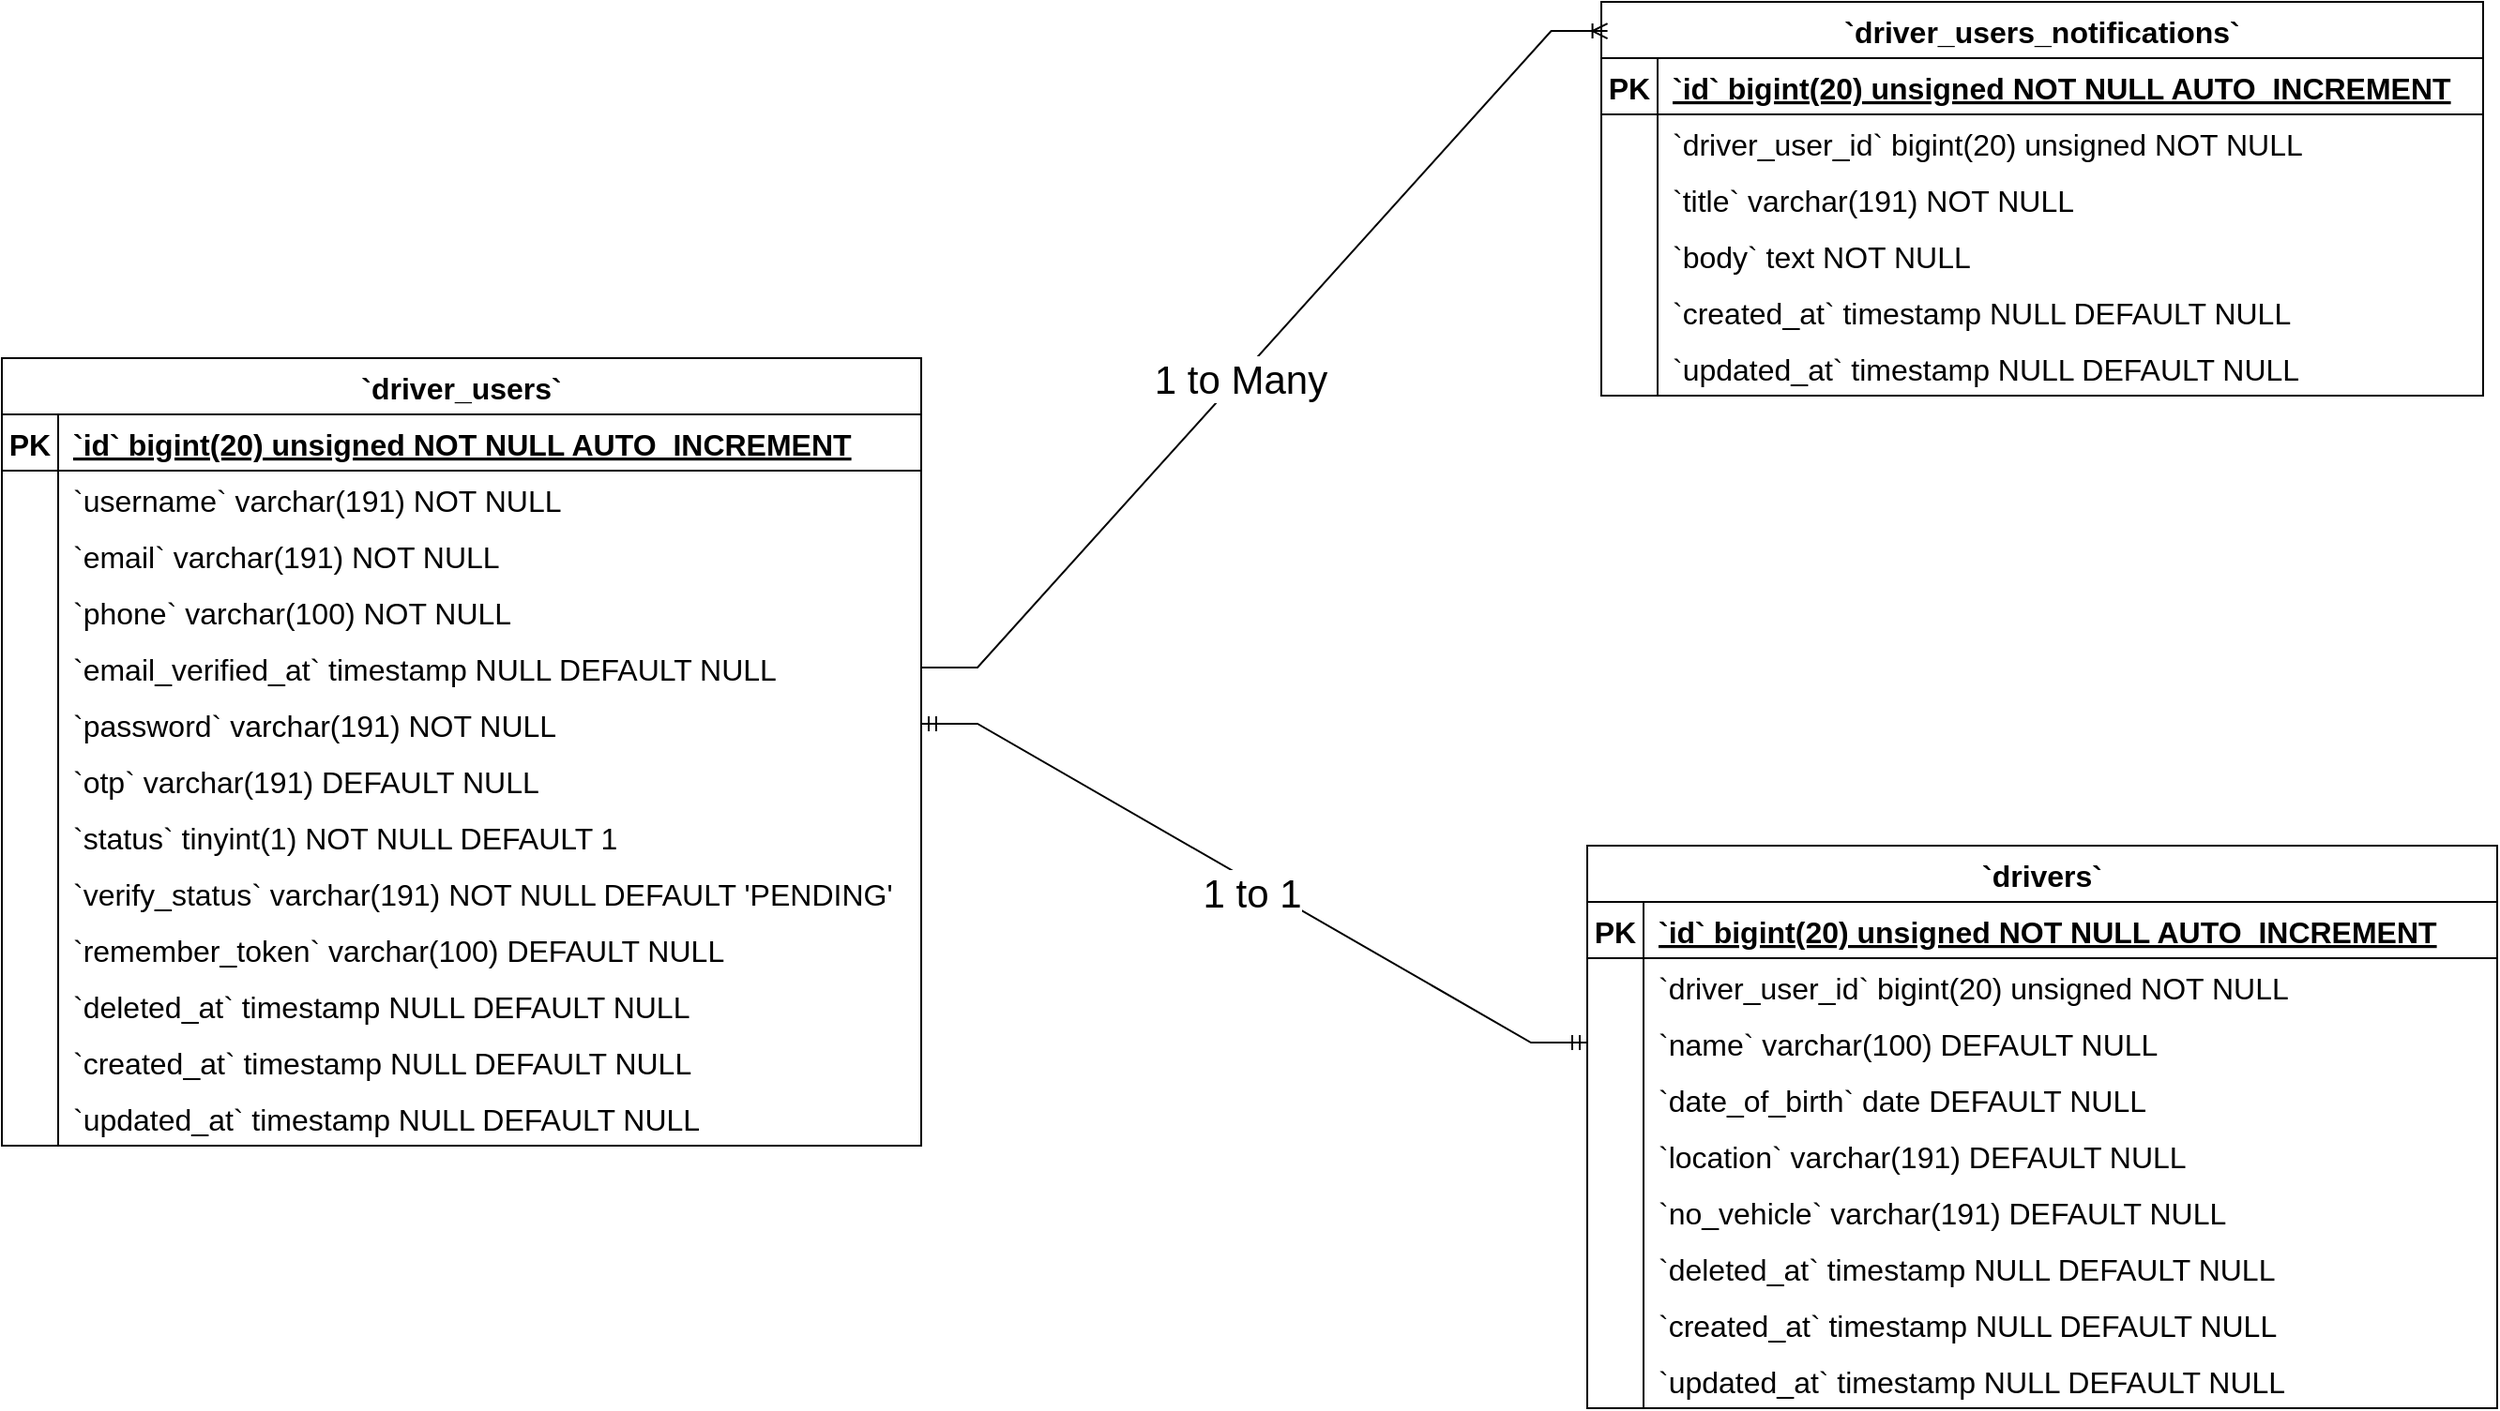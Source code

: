 <mxfile version="24.2.8" type="github">
  <diagram name="Page-1" id="mYSheAjxuDzlM1OwTrg1">
    <mxGraphModel dx="2294" dy="749" grid="1" gridSize="10" guides="1" tooltips="1" connect="1" arrows="1" fold="1" page="1" pageScale="1" pageWidth="850" pageHeight="1100" math="0" shadow="0">
      <root>
        <mxCell id="0" />
        <mxCell id="1" parent="0" />
        <mxCell id="p3_Wb0V0BwmXtn1FnA3j-1" value="`driver_users`" style="shape=table;startSize=30;container=1;collapsible=1;childLayout=tableLayout;fixedRows=1;rowLines=0;fontStyle=1;align=center;resizeLast=1;fontSize=16;" vertex="1" parent="1">
          <mxGeometry x="-420" y="480" width="490" height="420" as="geometry" />
        </mxCell>
        <mxCell id="p3_Wb0V0BwmXtn1FnA3j-2" value="" style="shape=tableRow;horizontal=0;startSize=0;swimlaneHead=0;swimlaneBody=0;fillColor=none;collapsible=0;dropTarget=0;points=[[0,0.5],[1,0.5]];portConstraint=eastwest;strokeColor=inherit;top=0;left=0;right=0;bottom=1;fontSize=16;" vertex="1" parent="p3_Wb0V0BwmXtn1FnA3j-1">
          <mxGeometry y="30" width="490" height="30" as="geometry" />
        </mxCell>
        <mxCell id="p3_Wb0V0BwmXtn1FnA3j-3" value="PK" style="shape=partialRectangle;overflow=hidden;connectable=0;fillColor=none;strokeColor=inherit;top=0;left=0;bottom=0;right=0;fontStyle=1;fontSize=16;" vertex="1" parent="p3_Wb0V0BwmXtn1FnA3j-2">
          <mxGeometry width="30" height="30" as="geometry">
            <mxRectangle width="30" height="30" as="alternateBounds" />
          </mxGeometry>
        </mxCell>
        <mxCell id="p3_Wb0V0BwmXtn1FnA3j-4" value="`id` bigint(20) unsigned NOT NULL AUTO_INCREMENT" style="shape=partialRectangle;overflow=hidden;connectable=0;fillColor=none;align=left;strokeColor=inherit;top=0;left=0;bottom=0;right=0;spacingLeft=6;fontStyle=5;fontSize=16;" vertex="1" parent="p3_Wb0V0BwmXtn1FnA3j-2">
          <mxGeometry x="30" width="460" height="30" as="geometry">
            <mxRectangle width="460" height="30" as="alternateBounds" />
          </mxGeometry>
        </mxCell>
        <mxCell id="p3_Wb0V0BwmXtn1FnA3j-5" value="" style="shape=tableRow;horizontal=0;startSize=0;swimlaneHead=0;swimlaneBody=0;fillColor=none;collapsible=0;dropTarget=0;points=[[0,0.5],[1,0.5]];portConstraint=eastwest;strokeColor=inherit;top=0;left=0;right=0;bottom=0;fontSize=16;" vertex="1" parent="p3_Wb0V0BwmXtn1FnA3j-1">
          <mxGeometry y="60" width="490" height="30" as="geometry" />
        </mxCell>
        <mxCell id="p3_Wb0V0BwmXtn1FnA3j-6" value="" style="shape=partialRectangle;overflow=hidden;connectable=0;fillColor=none;strokeColor=inherit;top=0;left=0;bottom=0;right=0;fontSize=16;" vertex="1" parent="p3_Wb0V0BwmXtn1FnA3j-5">
          <mxGeometry width="30" height="30" as="geometry">
            <mxRectangle width="30" height="30" as="alternateBounds" />
          </mxGeometry>
        </mxCell>
        <mxCell id="p3_Wb0V0BwmXtn1FnA3j-7" value="`username` varchar(191) NOT NULL" style="shape=partialRectangle;overflow=hidden;connectable=0;fillColor=none;align=left;strokeColor=inherit;top=0;left=0;bottom=0;right=0;spacingLeft=6;fontSize=16;" vertex="1" parent="p3_Wb0V0BwmXtn1FnA3j-5">
          <mxGeometry x="30" width="460" height="30" as="geometry">
            <mxRectangle width="460" height="30" as="alternateBounds" />
          </mxGeometry>
        </mxCell>
        <mxCell id="p3_Wb0V0BwmXtn1FnA3j-8" value="" style="shape=tableRow;horizontal=0;startSize=0;swimlaneHead=0;swimlaneBody=0;fillColor=none;collapsible=0;dropTarget=0;points=[[0,0.5],[1,0.5]];portConstraint=eastwest;strokeColor=inherit;top=0;left=0;right=0;bottom=0;fontSize=16;" vertex="1" parent="p3_Wb0V0BwmXtn1FnA3j-1">
          <mxGeometry y="90" width="490" height="30" as="geometry" />
        </mxCell>
        <mxCell id="p3_Wb0V0BwmXtn1FnA3j-9" value="" style="shape=partialRectangle;overflow=hidden;connectable=0;fillColor=none;strokeColor=inherit;top=0;left=0;bottom=0;right=0;fontSize=16;" vertex="1" parent="p3_Wb0V0BwmXtn1FnA3j-8">
          <mxGeometry width="30" height="30" as="geometry">
            <mxRectangle width="30" height="30" as="alternateBounds" />
          </mxGeometry>
        </mxCell>
        <mxCell id="p3_Wb0V0BwmXtn1FnA3j-10" value="`email` varchar(191) NOT NULL" style="shape=partialRectangle;overflow=hidden;connectable=0;fillColor=none;align=left;strokeColor=inherit;top=0;left=0;bottom=0;right=0;spacingLeft=6;fontSize=16;" vertex="1" parent="p3_Wb0V0BwmXtn1FnA3j-8">
          <mxGeometry x="30" width="460" height="30" as="geometry">
            <mxRectangle width="460" height="30" as="alternateBounds" />
          </mxGeometry>
        </mxCell>
        <mxCell id="p3_Wb0V0BwmXtn1FnA3j-11" value="" style="shape=tableRow;horizontal=0;startSize=0;swimlaneHead=0;swimlaneBody=0;fillColor=none;collapsible=0;dropTarget=0;points=[[0,0.5],[1,0.5]];portConstraint=eastwest;strokeColor=inherit;top=0;left=0;right=0;bottom=0;fontSize=16;" vertex="1" parent="p3_Wb0V0BwmXtn1FnA3j-1">
          <mxGeometry y="120" width="490" height="30" as="geometry" />
        </mxCell>
        <mxCell id="p3_Wb0V0BwmXtn1FnA3j-12" value="" style="shape=partialRectangle;overflow=hidden;connectable=0;fillColor=none;strokeColor=inherit;top=0;left=0;bottom=0;right=0;fontSize=16;" vertex="1" parent="p3_Wb0V0BwmXtn1FnA3j-11">
          <mxGeometry width="30" height="30" as="geometry">
            <mxRectangle width="30" height="30" as="alternateBounds" />
          </mxGeometry>
        </mxCell>
        <mxCell id="p3_Wb0V0BwmXtn1FnA3j-13" value="`phone` varchar(100) NOT NULL" style="shape=partialRectangle;overflow=hidden;connectable=0;fillColor=none;align=left;strokeColor=inherit;top=0;left=0;bottom=0;right=0;spacingLeft=6;fontSize=16;" vertex="1" parent="p3_Wb0V0BwmXtn1FnA3j-11">
          <mxGeometry x="30" width="460" height="30" as="geometry">
            <mxRectangle width="460" height="30" as="alternateBounds" />
          </mxGeometry>
        </mxCell>
        <mxCell id="p3_Wb0V0BwmXtn1FnA3j-14" value="" style="shape=tableRow;horizontal=0;startSize=0;swimlaneHead=0;swimlaneBody=0;fillColor=none;collapsible=0;dropTarget=0;points=[[0,0.5],[1,0.5]];portConstraint=eastwest;strokeColor=inherit;top=0;left=0;right=0;bottom=0;fontSize=16;" vertex="1" parent="p3_Wb0V0BwmXtn1FnA3j-1">
          <mxGeometry y="150" width="490" height="30" as="geometry" />
        </mxCell>
        <mxCell id="p3_Wb0V0BwmXtn1FnA3j-15" value="" style="shape=partialRectangle;overflow=hidden;connectable=0;fillColor=none;strokeColor=inherit;top=0;left=0;bottom=0;right=0;fontSize=16;" vertex="1" parent="p3_Wb0V0BwmXtn1FnA3j-14">
          <mxGeometry width="30" height="30" as="geometry">
            <mxRectangle width="30" height="30" as="alternateBounds" />
          </mxGeometry>
        </mxCell>
        <mxCell id="p3_Wb0V0BwmXtn1FnA3j-16" value="`email_verified_at` timestamp NULL DEFAULT NULL" style="shape=partialRectangle;overflow=hidden;connectable=0;fillColor=none;align=left;strokeColor=inherit;top=0;left=0;bottom=0;right=0;spacingLeft=6;fontSize=16;" vertex="1" parent="p3_Wb0V0BwmXtn1FnA3j-14">
          <mxGeometry x="30" width="460" height="30" as="geometry">
            <mxRectangle width="460" height="30" as="alternateBounds" />
          </mxGeometry>
        </mxCell>
        <mxCell id="p3_Wb0V0BwmXtn1FnA3j-17" value="" style="shape=tableRow;horizontal=0;startSize=0;swimlaneHead=0;swimlaneBody=0;fillColor=none;collapsible=0;dropTarget=0;points=[[0,0.5],[1,0.5]];portConstraint=eastwest;strokeColor=inherit;top=0;left=0;right=0;bottom=0;fontSize=16;" vertex="1" parent="p3_Wb0V0BwmXtn1FnA3j-1">
          <mxGeometry y="180" width="490" height="30" as="geometry" />
        </mxCell>
        <mxCell id="p3_Wb0V0BwmXtn1FnA3j-18" value="" style="shape=partialRectangle;overflow=hidden;connectable=0;fillColor=none;strokeColor=inherit;top=0;left=0;bottom=0;right=0;fontSize=16;" vertex="1" parent="p3_Wb0V0BwmXtn1FnA3j-17">
          <mxGeometry width="30" height="30" as="geometry">
            <mxRectangle width="30" height="30" as="alternateBounds" />
          </mxGeometry>
        </mxCell>
        <mxCell id="p3_Wb0V0BwmXtn1FnA3j-19" value="`password` varchar(191) NOT NULL" style="shape=partialRectangle;overflow=hidden;connectable=0;fillColor=none;align=left;strokeColor=inherit;top=0;left=0;bottom=0;right=0;spacingLeft=6;fontSize=16;" vertex="1" parent="p3_Wb0V0BwmXtn1FnA3j-17">
          <mxGeometry x="30" width="460" height="30" as="geometry">
            <mxRectangle width="460" height="30" as="alternateBounds" />
          </mxGeometry>
        </mxCell>
        <mxCell id="p3_Wb0V0BwmXtn1FnA3j-20" value="" style="shape=tableRow;horizontal=0;startSize=0;swimlaneHead=0;swimlaneBody=0;fillColor=none;collapsible=0;dropTarget=0;points=[[0,0.5],[1,0.5]];portConstraint=eastwest;strokeColor=inherit;top=0;left=0;right=0;bottom=0;fontSize=16;" vertex="1" parent="p3_Wb0V0BwmXtn1FnA3j-1">
          <mxGeometry y="210" width="490" height="30" as="geometry" />
        </mxCell>
        <mxCell id="p3_Wb0V0BwmXtn1FnA3j-21" value="" style="shape=partialRectangle;overflow=hidden;connectable=0;fillColor=none;strokeColor=inherit;top=0;left=0;bottom=0;right=0;fontSize=16;" vertex="1" parent="p3_Wb0V0BwmXtn1FnA3j-20">
          <mxGeometry width="30" height="30" as="geometry">
            <mxRectangle width="30" height="30" as="alternateBounds" />
          </mxGeometry>
        </mxCell>
        <mxCell id="p3_Wb0V0BwmXtn1FnA3j-22" value="`otp` varchar(191) DEFAULT NULL" style="shape=partialRectangle;overflow=hidden;connectable=0;fillColor=none;align=left;strokeColor=inherit;top=0;left=0;bottom=0;right=0;spacingLeft=6;fontSize=16;" vertex="1" parent="p3_Wb0V0BwmXtn1FnA3j-20">
          <mxGeometry x="30" width="460" height="30" as="geometry">
            <mxRectangle width="460" height="30" as="alternateBounds" />
          </mxGeometry>
        </mxCell>
        <mxCell id="p3_Wb0V0BwmXtn1FnA3j-23" value="" style="shape=tableRow;horizontal=0;startSize=0;swimlaneHead=0;swimlaneBody=0;fillColor=none;collapsible=0;dropTarget=0;points=[[0,0.5],[1,0.5]];portConstraint=eastwest;strokeColor=inherit;top=0;left=0;right=0;bottom=0;fontSize=16;" vertex="1" parent="p3_Wb0V0BwmXtn1FnA3j-1">
          <mxGeometry y="240" width="490" height="30" as="geometry" />
        </mxCell>
        <mxCell id="p3_Wb0V0BwmXtn1FnA3j-24" value="" style="shape=partialRectangle;overflow=hidden;connectable=0;fillColor=none;strokeColor=inherit;top=0;left=0;bottom=0;right=0;fontSize=16;" vertex="1" parent="p3_Wb0V0BwmXtn1FnA3j-23">
          <mxGeometry width="30" height="30" as="geometry">
            <mxRectangle width="30" height="30" as="alternateBounds" />
          </mxGeometry>
        </mxCell>
        <mxCell id="p3_Wb0V0BwmXtn1FnA3j-25" value="`status` tinyint(1) NOT NULL DEFAULT 1" style="shape=partialRectangle;overflow=hidden;connectable=0;fillColor=none;align=left;strokeColor=inherit;top=0;left=0;bottom=0;right=0;spacingLeft=6;fontSize=16;" vertex="1" parent="p3_Wb0V0BwmXtn1FnA3j-23">
          <mxGeometry x="30" width="460" height="30" as="geometry">
            <mxRectangle width="460" height="30" as="alternateBounds" />
          </mxGeometry>
        </mxCell>
        <mxCell id="p3_Wb0V0BwmXtn1FnA3j-26" value="" style="shape=tableRow;horizontal=0;startSize=0;swimlaneHead=0;swimlaneBody=0;fillColor=none;collapsible=0;dropTarget=0;points=[[0,0.5],[1,0.5]];portConstraint=eastwest;strokeColor=inherit;top=0;left=0;right=0;bottom=0;fontSize=16;" vertex="1" parent="p3_Wb0V0BwmXtn1FnA3j-1">
          <mxGeometry y="270" width="490" height="30" as="geometry" />
        </mxCell>
        <mxCell id="p3_Wb0V0BwmXtn1FnA3j-27" value="" style="shape=partialRectangle;overflow=hidden;connectable=0;fillColor=none;strokeColor=inherit;top=0;left=0;bottom=0;right=0;fontSize=16;" vertex="1" parent="p3_Wb0V0BwmXtn1FnA3j-26">
          <mxGeometry width="30" height="30" as="geometry">
            <mxRectangle width="30" height="30" as="alternateBounds" />
          </mxGeometry>
        </mxCell>
        <mxCell id="p3_Wb0V0BwmXtn1FnA3j-28" value="`verify_status` varchar(191) NOT NULL DEFAULT &#39;PENDING&#39;" style="shape=partialRectangle;overflow=hidden;connectable=0;fillColor=none;align=left;strokeColor=inherit;top=0;left=0;bottom=0;right=0;spacingLeft=6;fontSize=16;" vertex="1" parent="p3_Wb0V0BwmXtn1FnA3j-26">
          <mxGeometry x="30" width="460" height="30" as="geometry">
            <mxRectangle width="460" height="30" as="alternateBounds" />
          </mxGeometry>
        </mxCell>
        <mxCell id="p3_Wb0V0BwmXtn1FnA3j-29" value="" style="shape=tableRow;horizontal=0;startSize=0;swimlaneHead=0;swimlaneBody=0;fillColor=none;collapsible=0;dropTarget=0;points=[[0,0.5],[1,0.5]];portConstraint=eastwest;strokeColor=inherit;top=0;left=0;right=0;bottom=0;fontSize=16;" vertex="1" parent="p3_Wb0V0BwmXtn1FnA3j-1">
          <mxGeometry y="300" width="490" height="30" as="geometry" />
        </mxCell>
        <mxCell id="p3_Wb0V0BwmXtn1FnA3j-30" value="" style="shape=partialRectangle;overflow=hidden;connectable=0;fillColor=none;strokeColor=inherit;top=0;left=0;bottom=0;right=0;fontSize=16;" vertex="1" parent="p3_Wb0V0BwmXtn1FnA3j-29">
          <mxGeometry width="30" height="30" as="geometry">
            <mxRectangle width="30" height="30" as="alternateBounds" />
          </mxGeometry>
        </mxCell>
        <mxCell id="p3_Wb0V0BwmXtn1FnA3j-31" value="`remember_token` varchar(100) DEFAULT NULL" style="shape=partialRectangle;overflow=hidden;connectable=0;fillColor=none;align=left;strokeColor=inherit;top=0;left=0;bottom=0;right=0;spacingLeft=6;fontSize=16;" vertex="1" parent="p3_Wb0V0BwmXtn1FnA3j-29">
          <mxGeometry x="30" width="460" height="30" as="geometry">
            <mxRectangle width="460" height="30" as="alternateBounds" />
          </mxGeometry>
        </mxCell>
        <mxCell id="p3_Wb0V0BwmXtn1FnA3j-32" value="" style="shape=tableRow;horizontal=0;startSize=0;swimlaneHead=0;swimlaneBody=0;fillColor=none;collapsible=0;dropTarget=0;points=[[0,0.5],[1,0.5]];portConstraint=eastwest;strokeColor=inherit;top=0;left=0;right=0;bottom=0;fontSize=16;" vertex="1" parent="p3_Wb0V0BwmXtn1FnA3j-1">
          <mxGeometry y="330" width="490" height="30" as="geometry" />
        </mxCell>
        <mxCell id="p3_Wb0V0BwmXtn1FnA3j-33" value="" style="shape=partialRectangle;overflow=hidden;connectable=0;fillColor=none;strokeColor=inherit;top=0;left=0;bottom=0;right=0;fontSize=16;" vertex="1" parent="p3_Wb0V0BwmXtn1FnA3j-32">
          <mxGeometry width="30" height="30" as="geometry">
            <mxRectangle width="30" height="30" as="alternateBounds" />
          </mxGeometry>
        </mxCell>
        <mxCell id="p3_Wb0V0BwmXtn1FnA3j-34" value="`deleted_at` timestamp NULL DEFAULT NULL" style="shape=partialRectangle;overflow=hidden;connectable=0;fillColor=none;align=left;strokeColor=inherit;top=0;left=0;bottom=0;right=0;spacingLeft=6;fontSize=16;" vertex="1" parent="p3_Wb0V0BwmXtn1FnA3j-32">
          <mxGeometry x="30" width="460" height="30" as="geometry">
            <mxRectangle width="460" height="30" as="alternateBounds" />
          </mxGeometry>
        </mxCell>
        <mxCell id="p3_Wb0V0BwmXtn1FnA3j-35" value="" style="shape=tableRow;horizontal=0;startSize=0;swimlaneHead=0;swimlaneBody=0;fillColor=none;collapsible=0;dropTarget=0;points=[[0,0.5],[1,0.5]];portConstraint=eastwest;strokeColor=inherit;top=0;left=0;right=0;bottom=0;fontSize=16;" vertex="1" parent="p3_Wb0V0BwmXtn1FnA3j-1">
          <mxGeometry y="360" width="490" height="30" as="geometry" />
        </mxCell>
        <mxCell id="p3_Wb0V0BwmXtn1FnA3j-36" value="" style="shape=partialRectangle;overflow=hidden;connectable=0;fillColor=none;strokeColor=inherit;top=0;left=0;bottom=0;right=0;fontSize=16;" vertex="1" parent="p3_Wb0V0BwmXtn1FnA3j-35">
          <mxGeometry width="30" height="30" as="geometry">
            <mxRectangle width="30" height="30" as="alternateBounds" />
          </mxGeometry>
        </mxCell>
        <mxCell id="p3_Wb0V0BwmXtn1FnA3j-37" value="`created_at` timestamp NULL DEFAULT NULL" style="shape=partialRectangle;overflow=hidden;connectable=0;fillColor=none;align=left;strokeColor=inherit;top=0;left=0;bottom=0;right=0;spacingLeft=6;fontSize=16;" vertex="1" parent="p3_Wb0V0BwmXtn1FnA3j-35">
          <mxGeometry x="30" width="460" height="30" as="geometry">
            <mxRectangle width="460" height="30" as="alternateBounds" />
          </mxGeometry>
        </mxCell>
        <mxCell id="p3_Wb0V0BwmXtn1FnA3j-38" value="" style="shape=tableRow;horizontal=0;startSize=0;swimlaneHead=0;swimlaneBody=0;fillColor=none;collapsible=0;dropTarget=0;points=[[0,0.5],[1,0.5]];portConstraint=eastwest;strokeColor=inherit;top=0;left=0;right=0;bottom=0;fontSize=16;" vertex="1" parent="p3_Wb0V0BwmXtn1FnA3j-1">
          <mxGeometry y="390" width="490" height="30" as="geometry" />
        </mxCell>
        <mxCell id="p3_Wb0V0BwmXtn1FnA3j-39" value="" style="shape=partialRectangle;overflow=hidden;connectable=0;fillColor=none;strokeColor=inherit;top=0;left=0;bottom=0;right=0;fontSize=16;" vertex="1" parent="p3_Wb0V0BwmXtn1FnA3j-38">
          <mxGeometry width="30" height="30" as="geometry">
            <mxRectangle width="30" height="30" as="alternateBounds" />
          </mxGeometry>
        </mxCell>
        <mxCell id="p3_Wb0V0BwmXtn1FnA3j-40" value="`updated_at` timestamp NULL DEFAULT NULL" style="shape=partialRectangle;overflow=hidden;connectable=0;fillColor=none;align=left;strokeColor=inherit;top=0;left=0;bottom=0;right=0;spacingLeft=6;fontSize=16;" vertex="1" parent="p3_Wb0V0BwmXtn1FnA3j-38">
          <mxGeometry x="30" width="460" height="30" as="geometry">
            <mxRectangle width="460" height="30" as="alternateBounds" />
          </mxGeometry>
        </mxCell>
        <mxCell id="p3_Wb0V0BwmXtn1FnA3j-50" value="`driver_users_notifications`" style="shape=table;startSize=30;container=1;collapsible=1;childLayout=tableLayout;fixedRows=1;rowLines=0;fontStyle=1;align=center;resizeLast=1;fontSize=16;" vertex="1" parent="1">
          <mxGeometry x="432.5" y="290" width="470" height="210" as="geometry" />
        </mxCell>
        <mxCell id="p3_Wb0V0BwmXtn1FnA3j-51" value="" style="shape=tableRow;horizontal=0;startSize=0;swimlaneHead=0;swimlaneBody=0;fillColor=none;collapsible=0;dropTarget=0;points=[[0,0.5],[1,0.5]];portConstraint=eastwest;strokeColor=inherit;top=0;left=0;right=0;bottom=1;fontSize=16;" vertex="1" parent="p3_Wb0V0BwmXtn1FnA3j-50">
          <mxGeometry y="30" width="470" height="30" as="geometry" />
        </mxCell>
        <mxCell id="p3_Wb0V0BwmXtn1FnA3j-52" value="PK" style="shape=partialRectangle;overflow=hidden;connectable=0;fillColor=none;strokeColor=inherit;top=0;left=0;bottom=0;right=0;fontStyle=1;fontSize=16;" vertex="1" parent="p3_Wb0V0BwmXtn1FnA3j-51">
          <mxGeometry width="30" height="30" as="geometry">
            <mxRectangle width="30" height="30" as="alternateBounds" />
          </mxGeometry>
        </mxCell>
        <mxCell id="p3_Wb0V0BwmXtn1FnA3j-53" value="`id` bigint(20) unsigned NOT NULL AUTO_INCREMENT" style="shape=partialRectangle;overflow=hidden;connectable=0;fillColor=none;align=left;strokeColor=inherit;top=0;left=0;bottom=0;right=0;spacingLeft=6;fontStyle=5;fontSize=16;" vertex="1" parent="p3_Wb0V0BwmXtn1FnA3j-51">
          <mxGeometry x="30" width="440" height="30" as="geometry">
            <mxRectangle width="440" height="30" as="alternateBounds" />
          </mxGeometry>
        </mxCell>
        <mxCell id="p3_Wb0V0BwmXtn1FnA3j-54" value="" style="shape=tableRow;horizontal=0;startSize=0;swimlaneHead=0;swimlaneBody=0;fillColor=none;collapsible=0;dropTarget=0;points=[[0,0.5],[1,0.5]];portConstraint=eastwest;strokeColor=inherit;top=0;left=0;right=0;bottom=0;fontSize=16;" vertex="1" parent="p3_Wb0V0BwmXtn1FnA3j-50">
          <mxGeometry y="60" width="470" height="30" as="geometry" />
        </mxCell>
        <mxCell id="p3_Wb0V0BwmXtn1FnA3j-55" value="" style="shape=partialRectangle;overflow=hidden;connectable=0;fillColor=none;strokeColor=inherit;top=0;left=0;bottom=0;right=0;fontSize=16;" vertex="1" parent="p3_Wb0V0BwmXtn1FnA3j-54">
          <mxGeometry width="30" height="30" as="geometry">
            <mxRectangle width="30" height="30" as="alternateBounds" />
          </mxGeometry>
        </mxCell>
        <mxCell id="p3_Wb0V0BwmXtn1FnA3j-56" value="`driver_user_id` bigint(20) unsigned NOT NULL" style="shape=partialRectangle;overflow=hidden;connectable=0;fillColor=none;align=left;strokeColor=inherit;top=0;left=0;bottom=0;right=0;spacingLeft=6;fontSize=16;" vertex="1" parent="p3_Wb0V0BwmXtn1FnA3j-54">
          <mxGeometry x="30" width="440" height="30" as="geometry">
            <mxRectangle width="440" height="30" as="alternateBounds" />
          </mxGeometry>
        </mxCell>
        <mxCell id="p3_Wb0V0BwmXtn1FnA3j-57" value="" style="shape=tableRow;horizontal=0;startSize=0;swimlaneHead=0;swimlaneBody=0;fillColor=none;collapsible=0;dropTarget=0;points=[[0,0.5],[1,0.5]];portConstraint=eastwest;strokeColor=inherit;top=0;left=0;right=0;bottom=0;fontSize=16;" vertex="1" parent="p3_Wb0V0BwmXtn1FnA3j-50">
          <mxGeometry y="90" width="470" height="30" as="geometry" />
        </mxCell>
        <mxCell id="p3_Wb0V0BwmXtn1FnA3j-58" value="" style="shape=partialRectangle;overflow=hidden;connectable=0;fillColor=none;strokeColor=inherit;top=0;left=0;bottom=0;right=0;fontSize=16;" vertex="1" parent="p3_Wb0V0BwmXtn1FnA3j-57">
          <mxGeometry width="30" height="30" as="geometry">
            <mxRectangle width="30" height="30" as="alternateBounds" />
          </mxGeometry>
        </mxCell>
        <mxCell id="p3_Wb0V0BwmXtn1FnA3j-59" value="`title` varchar(191) NOT NULL" style="shape=partialRectangle;overflow=hidden;connectable=0;fillColor=none;align=left;strokeColor=inherit;top=0;left=0;bottom=0;right=0;spacingLeft=6;fontSize=16;" vertex="1" parent="p3_Wb0V0BwmXtn1FnA3j-57">
          <mxGeometry x="30" width="440" height="30" as="geometry">
            <mxRectangle width="440" height="30" as="alternateBounds" />
          </mxGeometry>
        </mxCell>
        <mxCell id="p3_Wb0V0BwmXtn1FnA3j-60" value="" style="shape=tableRow;horizontal=0;startSize=0;swimlaneHead=0;swimlaneBody=0;fillColor=none;collapsible=0;dropTarget=0;points=[[0,0.5],[1,0.5]];portConstraint=eastwest;strokeColor=inherit;top=0;left=0;right=0;bottom=0;fontSize=16;" vertex="1" parent="p3_Wb0V0BwmXtn1FnA3j-50">
          <mxGeometry y="120" width="470" height="30" as="geometry" />
        </mxCell>
        <mxCell id="p3_Wb0V0BwmXtn1FnA3j-61" value="" style="shape=partialRectangle;overflow=hidden;connectable=0;fillColor=none;strokeColor=inherit;top=0;left=0;bottom=0;right=0;fontSize=16;" vertex="1" parent="p3_Wb0V0BwmXtn1FnA3j-60">
          <mxGeometry width="30" height="30" as="geometry">
            <mxRectangle width="30" height="30" as="alternateBounds" />
          </mxGeometry>
        </mxCell>
        <mxCell id="p3_Wb0V0BwmXtn1FnA3j-62" value="`body` text NOT NULL" style="shape=partialRectangle;overflow=hidden;connectable=0;fillColor=none;align=left;strokeColor=inherit;top=0;left=0;bottom=0;right=0;spacingLeft=6;fontSize=16;" vertex="1" parent="p3_Wb0V0BwmXtn1FnA3j-60">
          <mxGeometry x="30" width="440" height="30" as="geometry">
            <mxRectangle width="440" height="30" as="alternateBounds" />
          </mxGeometry>
        </mxCell>
        <mxCell id="p3_Wb0V0BwmXtn1FnA3j-63" value="" style="shape=tableRow;horizontal=0;startSize=0;swimlaneHead=0;swimlaneBody=0;fillColor=none;collapsible=0;dropTarget=0;points=[[0,0.5],[1,0.5]];portConstraint=eastwest;strokeColor=inherit;top=0;left=0;right=0;bottom=0;fontSize=16;" vertex="1" parent="p3_Wb0V0BwmXtn1FnA3j-50">
          <mxGeometry y="150" width="470" height="30" as="geometry" />
        </mxCell>
        <mxCell id="p3_Wb0V0BwmXtn1FnA3j-64" value="" style="shape=partialRectangle;overflow=hidden;connectable=0;fillColor=none;strokeColor=inherit;top=0;left=0;bottom=0;right=0;fontSize=16;" vertex="1" parent="p3_Wb0V0BwmXtn1FnA3j-63">
          <mxGeometry width="30" height="30" as="geometry">
            <mxRectangle width="30" height="30" as="alternateBounds" />
          </mxGeometry>
        </mxCell>
        <mxCell id="p3_Wb0V0BwmXtn1FnA3j-65" value="`created_at` timestamp NULL DEFAULT NULL" style="shape=partialRectangle;overflow=hidden;connectable=0;fillColor=none;align=left;strokeColor=inherit;top=0;left=0;bottom=0;right=0;spacingLeft=6;fontSize=16;" vertex="1" parent="p3_Wb0V0BwmXtn1FnA3j-63">
          <mxGeometry x="30" width="440" height="30" as="geometry">
            <mxRectangle width="440" height="30" as="alternateBounds" />
          </mxGeometry>
        </mxCell>
        <mxCell id="p3_Wb0V0BwmXtn1FnA3j-66" value="" style="shape=tableRow;horizontal=0;startSize=0;swimlaneHead=0;swimlaneBody=0;fillColor=none;collapsible=0;dropTarget=0;points=[[0,0.5],[1,0.5]];portConstraint=eastwest;strokeColor=inherit;top=0;left=0;right=0;bottom=0;fontSize=16;" vertex="1" parent="p3_Wb0V0BwmXtn1FnA3j-50">
          <mxGeometry y="180" width="470" height="30" as="geometry" />
        </mxCell>
        <mxCell id="p3_Wb0V0BwmXtn1FnA3j-67" value="" style="shape=partialRectangle;overflow=hidden;connectable=0;fillColor=none;strokeColor=inherit;top=0;left=0;bottom=0;right=0;fontSize=16;" vertex="1" parent="p3_Wb0V0BwmXtn1FnA3j-66">
          <mxGeometry width="30" height="30" as="geometry">
            <mxRectangle width="30" height="30" as="alternateBounds" />
          </mxGeometry>
        </mxCell>
        <mxCell id="p3_Wb0V0BwmXtn1FnA3j-68" value="`updated_at` timestamp NULL DEFAULT NULL" style="shape=partialRectangle;overflow=hidden;connectable=0;fillColor=none;align=left;strokeColor=inherit;top=0;left=0;bottom=0;right=0;spacingLeft=6;fontSize=16;" vertex="1" parent="p3_Wb0V0BwmXtn1FnA3j-66">
          <mxGeometry x="30" width="440" height="30" as="geometry">
            <mxRectangle width="440" height="30" as="alternateBounds" />
          </mxGeometry>
        </mxCell>
        <mxCell id="p3_Wb0V0BwmXtn1FnA3j-69" value="`drivers`" style="shape=table;startSize=30;container=1;collapsible=1;childLayout=tableLayout;fixedRows=1;rowLines=0;fontStyle=1;align=center;resizeLast=1;fontSize=16;" vertex="1" parent="1">
          <mxGeometry x="425" y="740" width="485" height="300" as="geometry" />
        </mxCell>
        <mxCell id="p3_Wb0V0BwmXtn1FnA3j-70" value="" style="shape=tableRow;horizontal=0;startSize=0;swimlaneHead=0;swimlaneBody=0;fillColor=none;collapsible=0;dropTarget=0;points=[[0,0.5],[1,0.5]];portConstraint=eastwest;strokeColor=inherit;top=0;left=0;right=0;bottom=1;fontSize=16;" vertex="1" parent="p3_Wb0V0BwmXtn1FnA3j-69">
          <mxGeometry y="30" width="485" height="30" as="geometry" />
        </mxCell>
        <mxCell id="p3_Wb0V0BwmXtn1FnA3j-71" value="PK" style="shape=partialRectangle;overflow=hidden;connectable=0;fillColor=none;strokeColor=inherit;top=0;left=0;bottom=0;right=0;fontStyle=1;fontSize=16;" vertex="1" parent="p3_Wb0V0BwmXtn1FnA3j-70">
          <mxGeometry width="30" height="30" as="geometry">
            <mxRectangle width="30" height="30" as="alternateBounds" />
          </mxGeometry>
        </mxCell>
        <mxCell id="p3_Wb0V0BwmXtn1FnA3j-72" value="`id` bigint(20) unsigned NOT NULL AUTO_INCREMENT" style="shape=partialRectangle;overflow=hidden;connectable=0;fillColor=none;align=left;strokeColor=inherit;top=0;left=0;bottom=0;right=0;spacingLeft=6;fontStyle=5;fontSize=16;" vertex="1" parent="p3_Wb0V0BwmXtn1FnA3j-70">
          <mxGeometry x="30" width="455" height="30" as="geometry">
            <mxRectangle width="455" height="30" as="alternateBounds" />
          </mxGeometry>
        </mxCell>
        <mxCell id="p3_Wb0V0BwmXtn1FnA3j-73" value="" style="shape=tableRow;horizontal=0;startSize=0;swimlaneHead=0;swimlaneBody=0;fillColor=none;collapsible=0;dropTarget=0;points=[[0,0.5],[1,0.5]];portConstraint=eastwest;strokeColor=inherit;top=0;left=0;right=0;bottom=0;fontSize=16;" vertex="1" parent="p3_Wb0V0BwmXtn1FnA3j-69">
          <mxGeometry y="60" width="485" height="30" as="geometry" />
        </mxCell>
        <mxCell id="p3_Wb0V0BwmXtn1FnA3j-74" value="" style="shape=partialRectangle;overflow=hidden;connectable=0;fillColor=none;strokeColor=inherit;top=0;left=0;bottom=0;right=0;fontSize=16;" vertex="1" parent="p3_Wb0V0BwmXtn1FnA3j-73">
          <mxGeometry width="30" height="30" as="geometry">
            <mxRectangle width="30" height="30" as="alternateBounds" />
          </mxGeometry>
        </mxCell>
        <mxCell id="p3_Wb0V0BwmXtn1FnA3j-75" value="`driver_user_id` bigint(20) unsigned NOT NULL" style="shape=partialRectangle;overflow=hidden;connectable=0;fillColor=none;align=left;strokeColor=inherit;top=0;left=0;bottom=0;right=0;spacingLeft=6;fontSize=16;" vertex="1" parent="p3_Wb0V0BwmXtn1FnA3j-73">
          <mxGeometry x="30" width="455" height="30" as="geometry">
            <mxRectangle width="455" height="30" as="alternateBounds" />
          </mxGeometry>
        </mxCell>
        <mxCell id="p3_Wb0V0BwmXtn1FnA3j-76" value="" style="shape=tableRow;horizontal=0;startSize=0;swimlaneHead=0;swimlaneBody=0;fillColor=none;collapsible=0;dropTarget=0;points=[[0,0.5],[1,0.5]];portConstraint=eastwest;strokeColor=inherit;top=0;left=0;right=0;bottom=0;fontSize=16;" vertex="1" parent="p3_Wb0V0BwmXtn1FnA3j-69">
          <mxGeometry y="90" width="485" height="30" as="geometry" />
        </mxCell>
        <mxCell id="p3_Wb0V0BwmXtn1FnA3j-77" value="" style="shape=partialRectangle;overflow=hidden;connectable=0;fillColor=none;strokeColor=inherit;top=0;left=0;bottom=0;right=0;fontSize=16;" vertex="1" parent="p3_Wb0V0BwmXtn1FnA3j-76">
          <mxGeometry width="30" height="30" as="geometry">
            <mxRectangle width="30" height="30" as="alternateBounds" />
          </mxGeometry>
        </mxCell>
        <mxCell id="p3_Wb0V0BwmXtn1FnA3j-78" value="`name` varchar(100) DEFAULT NULL" style="shape=partialRectangle;overflow=hidden;connectable=0;fillColor=none;align=left;strokeColor=inherit;top=0;left=0;bottom=0;right=0;spacingLeft=6;fontSize=16;" vertex="1" parent="p3_Wb0V0BwmXtn1FnA3j-76">
          <mxGeometry x="30" width="455" height="30" as="geometry">
            <mxRectangle width="455" height="30" as="alternateBounds" />
          </mxGeometry>
        </mxCell>
        <mxCell id="p3_Wb0V0BwmXtn1FnA3j-79" value="" style="shape=tableRow;horizontal=0;startSize=0;swimlaneHead=0;swimlaneBody=0;fillColor=none;collapsible=0;dropTarget=0;points=[[0,0.5],[1,0.5]];portConstraint=eastwest;strokeColor=inherit;top=0;left=0;right=0;bottom=0;fontSize=16;" vertex="1" parent="p3_Wb0V0BwmXtn1FnA3j-69">
          <mxGeometry y="120" width="485" height="30" as="geometry" />
        </mxCell>
        <mxCell id="p3_Wb0V0BwmXtn1FnA3j-80" value="" style="shape=partialRectangle;overflow=hidden;connectable=0;fillColor=none;strokeColor=inherit;top=0;left=0;bottom=0;right=0;fontSize=16;" vertex="1" parent="p3_Wb0V0BwmXtn1FnA3j-79">
          <mxGeometry width="30" height="30" as="geometry">
            <mxRectangle width="30" height="30" as="alternateBounds" />
          </mxGeometry>
        </mxCell>
        <mxCell id="p3_Wb0V0BwmXtn1FnA3j-81" value="`date_of_birth` date DEFAULT NULL" style="shape=partialRectangle;overflow=hidden;connectable=0;fillColor=none;align=left;strokeColor=inherit;top=0;left=0;bottom=0;right=0;spacingLeft=6;fontSize=16;" vertex="1" parent="p3_Wb0V0BwmXtn1FnA3j-79">
          <mxGeometry x="30" width="455" height="30" as="geometry">
            <mxRectangle width="455" height="30" as="alternateBounds" />
          </mxGeometry>
        </mxCell>
        <mxCell id="p3_Wb0V0BwmXtn1FnA3j-82" value="" style="shape=tableRow;horizontal=0;startSize=0;swimlaneHead=0;swimlaneBody=0;fillColor=none;collapsible=0;dropTarget=0;points=[[0,0.5],[1,0.5]];portConstraint=eastwest;strokeColor=inherit;top=0;left=0;right=0;bottom=0;fontSize=16;" vertex="1" parent="p3_Wb0V0BwmXtn1FnA3j-69">
          <mxGeometry y="150" width="485" height="30" as="geometry" />
        </mxCell>
        <mxCell id="p3_Wb0V0BwmXtn1FnA3j-83" value="" style="shape=partialRectangle;overflow=hidden;connectable=0;fillColor=none;strokeColor=inherit;top=0;left=0;bottom=0;right=0;fontSize=16;" vertex="1" parent="p3_Wb0V0BwmXtn1FnA3j-82">
          <mxGeometry width="30" height="30" as="geometry">
            <mxRectangle width="30" height="30" as="alternateBounds" />
          </mxGeometry>
        </mxCell>
        <mxCell id="p3_Wb0V0BwmXtn1FnA3j-84" value="`location` varchar(191) DEFAULT NULL" style="shape=partialRectangle;overflow=hidden;connectable=0;fillColor=none;align=left;strokeColor=inherit;top=0;left=0;bottom=0;right=0;spacingLeft=6;fontSize=16;" vertex="1" parent="p3_Wb0V0BwmXtn1FnA3j-82">
          <mxGeometry x="30" width="455" height="30" as="geometry">
            <mxRectangle width="455" height="30" as="alternateBounds" />
          </mxGeometry>
        </mxCell>
        <mxCell id="p3_Wb0V0BwmXtn1FnA3j-85" value="" style="shape=tableRow;horizontal=0;startSize=0;swimlaneHead=0;swimlaneBody=0;fillColor=none;collapsible=0;dropTarget=0;points=[[0,0.5],[1,0.5]];portConstraint=eastwest;strokeColor=inherit;top=0;left=0;right=0;bottom=0;fontSize=16;" vertex="1" parent="p3_Wb0V0BwmXtn1FnA3j-69">
          <mxGeometry y="180" width="485" height="30" as="geometry" />
        </mxCell>
        <mxCell id="p3_Wb0V0BwmXtn1FnA3j-86" value="" style="shape=partialRectangle;overflow=hidden;connectable=0;fillColor=none;strokeColor=inherit;top=0;left=0;bottom=0;right=0;fontSize=16;" vertex="1" parent="p3_Wb0V0BwmXtn1FnA3j-85">
          <mxGeometry width="30" height="30" as="geometry">
            <mxRectangle width="30" height="30" as="alternateBounds" />
          </mxGeometry>
        </mxCell>
        <mxCell id="p3_Wb0V0BwmXtn1FnA3j-87" value="`no_vehicle` varchar(191) DEFAULT NULL" style="shape=partialRectangle;overflow=hidden;connectable=0;fillColor=none;align=left;strokeColor=inherit;top=0;left=0;bottom=0;right=0;spacingLeft=6;fontSize=16;" vertex="1" parent="p3_Wb0V0BwmXtn1FnA3j-85">
          <mxGeometry x="30" width="455" height="30" as="geometry">
            <mxRectangle width="455" height="30" as="alternateBounds" />
          </mxGeometry>
        </mxCell>
        <mxCell id="p3_Wb0V0BwmXtn1FnA3j-88" value="" style="shape=tableRow;horizontal=0;startSize=0;swimlaneHead=0;swimlaneBody=0;fillColor=none;collapsible=0;dropTarget=0;points=[[0,0.5],[1,0.5]];portConstraint=eastwest;strokeColor=inherit;top=0;left=0;right=0;bottom=0;fontSize=16;" vertex="1" parent="p3_Wb0V0BwmXtn1FnA3j-69">
          <mxGeometry y="210" width="485" height="30" as="geometry" />
        </mxCell>
        <mxCell id="p3_Wb0V0BwmXtn1FnA3j-89" value="" style="shape=partialRectangle;overflow=hidden;connectable=0;fillColor=none;strokeColor=inherit;top=0;left=0;bottom=0;right=0;fontSize=16;" vertex="1" parent="p3_Wb0V0BwmXtn1FnA3j-88">
          <mxGeometry width="30" height="30" as="geometry">
            <mxRectangle width="30" height="30" as="alternateBounds" />
          </mxGeometry>
        </mxCell>
        <mxCell id="p3_Wb0V0BwmXtn1FnA3j-90" value="`deleted_at` timestamp NULL DEFAULT NULL" style="shape=partialRectangle;overflow=hidden;connectable=0;fillColor=none;align=left;strokeColor=inherit;top=0;left=0;bottom=0;right=0;spacingLeft=6;fontSize=16;" vertex="1" parent="p3_Wb0V0BwmXtn1FnA3j-88">
          <mxGeometry x="30" width="455" height="30" as="geometry">
            <mxRectangle width="455" height="30" as="alternateBounds" />
          </mxGeometry>
        </mxCell>
        <mxCell id="p3_Wb0V0BwmXtn1FnA3j-91" value="" style="shape=tableRow;horizontal=0;startSize=0;swimlaneHead=0;swimlaneBody=0;fillColor=none;collapsible=0;dropTarget=0;points=[[0,0.5],[1,0.5]];portConstraint=eastwest;strokeColor=inherit;top=0;left=0;right=0;bottom=0;fontSize=16;" vertex="1" parent="p3_Wb0V0BwmXtn1FnA3j-69">
          <mxGeometry y="240" width="485" height="30" as="geometry" />
        </mxCell>
        <mxCell id="p3_Wb0V0BwmXtn1FnA3j-92" value="" style="shape=partialRectangle;overflow=hidden;connectable=0;fillColor=none;strokeColor=inherit;top=0;left=0;bottom=0;right=0;fontSize=16;" vertex="1" parent="p3_Wb0V0BwmXtn1FnA3j-91">
          <mxGeometry width="30" height="30" as="geometry">
            <mxRectangle width="30" height="30" as="alternateBounds" />
          </mxGeometry>
        </mxCell>
        <mxCell id="p3_Wb0V0BwmXtn1FnA3j-93" value="`created_at` timestamp NULL DEFAULT NULL" style="shape=partialRectangle;overflow=hidden;connectable=0;fillColor=none;align=left;strokeColor=inherit;top=0;left=0;bottom=0;right=0;spacingLeft=6;fontSize=16;" vertex="1" parent="p3_Wb0V0BwmXtn1FnA3j-91">
          <mxGeometry x="30" width="455" height="30" as="geometry">
            <mxRectangle width="455" height="30" as="alternateBounds" />
          </mxGeometry>
        </mxCell>
        <mxCell id="p3_Wb0V0BwmXtn1FnA3j-94" value="" style="shape=tableRow;horizontal=0;startSize=0;swimlaneHead=0;swimlaneBody=0;fillColor=none;collapsible=0;dropTarget=0;points=[[0,0.5],[1,0.5]];portConstraint=eastwest;strokeColor=inherit;top=0;left=0;right=0;bottom=0;fontSize=16;" vertex="1" parent="p3_Wb0V0BwmXtn1FnA3j-69">
          <mxGeometry y="270" width="485" height="30" as="geometry" />
        </mxCell>
        <mxCell id="p3_Wb0V0BwmXtn1FnA3j-95" value="" style="shape=partialRectangle;overflow=hidden;connectable=0;fillColor=none;strokeColor=inherit;top=0;left=0;bottom=0;right=0;fontSize=16;" vertex="1" parent="p3_Wb0V0BwmXtn1FnA3j-94">
          <mxGeometry width="30" height="30" as="geometry">
            <mxRectangle width="30" height="30" as="alternateBounds" />
          </mxGeometry>
        </mxCell>
        <mxCell id="p3_Wb0V0BwmXtn1FnA3j-96" value="`updated_at` timestamp NULL DEFAULT NULL" style="shape=partialRectangle;overflow=hidden;connectable=0;fillColor=none;align=left;strokeColor=inherit;top=0;left=0;bottom=0;right=0;spacingLeft=6;fontSize=16;" vertex="1" parent="p3_Wb0V0BwmXtn1FnA3j-94">
          <mxGeometry x="30" width="455" height="30" as="geometry">
            <mxRectangle width="455" height="30" as="alternateBounds" />
          </mxGeometry>
        </mxCell>
        <mxCell id="p3_Wb0V0BwmXtn1FnA3j-97" value="" style="edgeStyle=entityRelationEdgeStyle;fontSize=12;html=1;endArrow=ERmandOne;startArrow=ERmandOne;rounded=0;exitX=1;exitY=0.5;exitDx=0;exitDy=0;entryX=0;entryY=0.5;entryDx=0;entryDy=0;" edge="1" parent="1" source="p3_Wb0V0BwmXtn1FnA3j-17" target="p3_Wb0V0BwmXtn1FnA3j-76">
          <mxGeometry width="100" height="100" relative="1" as="geometry">
            <mxPoint x="150" y="950" as="sourcePoint" />
            <mxPoint x="250" y="850" as="targetPoint" />
          </mxGeometry>
        </mxCell>
        <mxCell id="p3_Wb0V0BwmXtn1FnA3j-98" value="&lt;font style=&quot;font-size: 21px;&quot;&gt;1 to 1&lt;/font&gt;" style="edgeLabel;html=1;align=center;verticalAlign=middle;resizable=0;points=[];fontSize=21;" vertex="1" connectable="0" parent="p3_Wb0V0BwmXtn1FnA3j-97">
          <mxGeometry x="0.002" y="-5" relative="1" as="geometry">
            <mxPoint x="1" as="offset" />
          </mxGeometry>
        </mxCell>
        <mxCell id="p3_Wb0V0BwmXtn1FnA3j-99" value="" style="edgeStyle=entityRelationEdgeStyle;fontSize=12;html=1;endArrow=ERoneToMany;rounded=0;exitX=1;exitY=0.5;exitDx=0;exitDy=0;entryX=0.007;entryY=0.074;entryDx=0;entryDy=0;entryPerimeter=0;" edge="1" parent="1" source="p3_Wb0V0BwmXtn1FnA3j-14" target="p3_Wb0V0BwmXtn1FnA3j-50">
          <mxGeometry width="100" height="100" relative="1" as="geometry">
            <mxPoint x="150" y="680" as="sourcePoint" />
            <mxPoint x="250" y="580" as="targetPoint" />
          </mxGeometry>
        </mxCell>
        <mxCell id="p3_Wb0V0BwmXtn1FnA3j-100" value="&lt;font style=&quot;font-size: 21px;&quot;&gt;1 to Many&lt;/font&gt;" style="edgeLabel;html=1;align=center;verticalAlign=middle;resizable=0;points=[];" vertex="1" connectable="0" parent="p3_Wb0V0BwmXtn1FnA3j-99">
          <mxGeometry x="-0.079" y="-1" relative="1" as="geometry">
            <mxPoint as="offset" />
          </mxGeometry>
        </mxCell>
      </root>
    </mxGraphModel>
  </diagram>
</mxfile>
